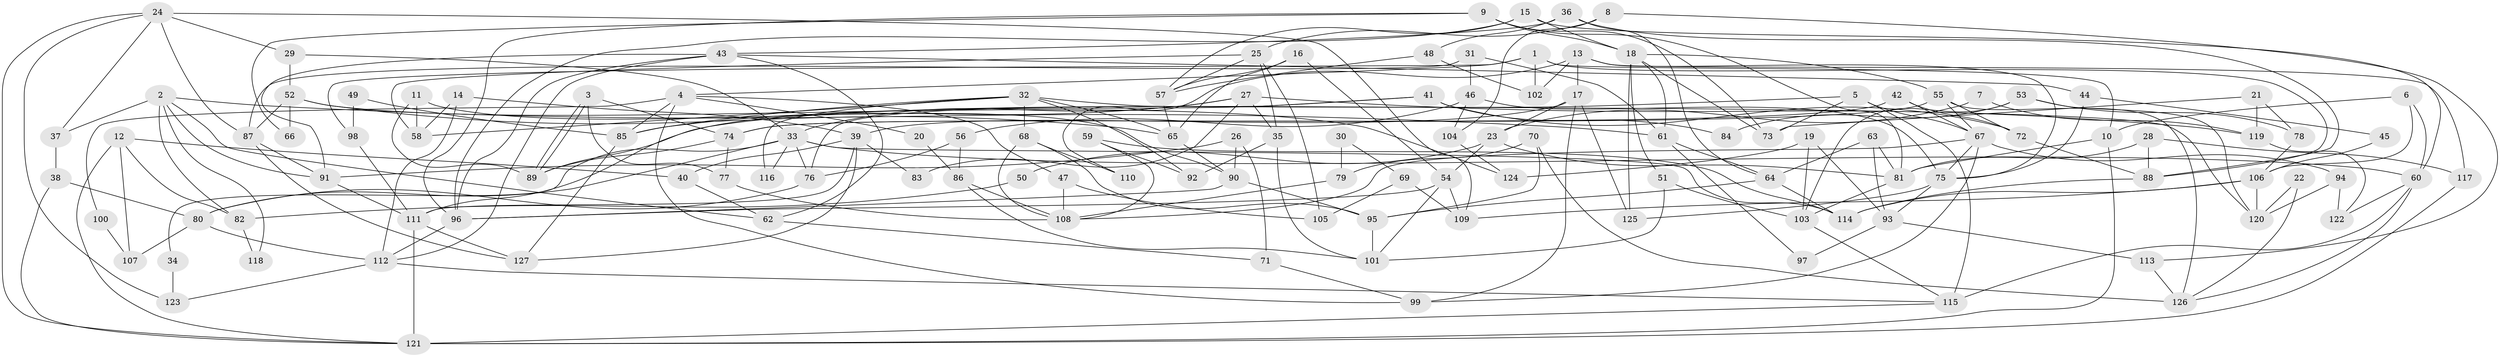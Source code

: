 // coarse degree distribution, {5: 0.1794871794871795, 6: 0.02564102564102564, 4: 0.1794871794871795, 12: 0.038461538461538464, 16: 0.01282051282051282, 3: 0.2564102564102564, 8: 0.038461538461538464, 7: 0.07692307692307693, 2: 0.14102564102564102, 11: 0.02564102564102564, 10: 0.02564102564102564}
// Generated by graph-tools (version 1.1) at 2025/51/03/04/25 22:51:22]
// undirected, 127 vertices, 254 edges
graph export_dot {
  node [color=gray90,style=filled];
  1;
  2;
  3;
  4;
  5;
  6;
  7;
  8;
  9;
  10;
  11;
  12;
  13;
  14;
  15;
  16;
  17;
  18;
  19;
  20;
  21;
  22;
  23;
  24;
  25;
  26;
  27;
  28;
  29;
  30;
  31;
  32;
  33;
  34;
  35;
  36;
  37;
  38;
  39;
  40;
  41;
  42;
  43;
  44;
  45;
  46;
  47;
  48;
  49;
  50;
  51;
  52;
  53;
  54;
  55;
  56;
  57;
  58;
  59;
  60;
  61;
  62;
  63;
  64;
  65;
  66;
  67;
  68;
  69;
  70;
  71;
  72;
  73;
  74;
  75;
  76;
  77;
  78;
  79;
  80;
  81;
  82;
  83;
  84;
  85;
  86;
  87;
  88;
  89;
  90;
  91;
  92;
  93;
  94;
  95;
  96;
  97;
  98;
  99;
  100;
  101;
  102;
  103;
  104;
  105;
  106;
  107;
  108;
  109;
  110;
  111;
  112;
  113;
  114;
  115;
  116;
  117;
  118;
  119;
  120;
  121;
  122;
  123;
  124;
  125;
  126;
  127;
  1 -- 4;
  1 -- 102;
  1 -- 10;
  1 -- 88;
  1 -- 98;
  2 -- 37;
  2 -- 91;
  2 -- 61;
  2 -- 62;
  2 -- 82;
  2 -- 118;
  3 -- 74;
  3 -- 89;
  3 -- 89;
  3 -- 77;
  4 -- 99;
  4 -- 85;
  4 -- 20;
  4 -- 47;
  4 -- 100;
  5 -- 67;
  5 -- 73;
  5 -- 89;
  5 -- 115;
  6 -- 60;
  6 -- 106;
  6 -- 10;
  7 -- 119;
  7 -- 23;
  8 -- 113;
  8 -- 25;
  8 -- 104;
  9 -- 18;
  9 -- 96;
  9 -- 66;
  9 -- 73;
  9 -- 81;
  10 -- 81;
  10 -- 121;
  11 -- 90;
  11 -- 89;
  11 -- 58;
  12 -- 121;
  12 -- 40;
  12 -- 82;
  12 -- 107;
  13 -- 117;
  13 -- 75;
  13 -- 17;
  13 -- 102;
  13 -- 110;
  14 -- 39;
  14 -- 58;
  14 -- 112;
  15 -- 96;
  15 -- 18;
  15 -- 57;
  15 -- 60;
  16 -- 65;
  16 -- 57;
  16 -- 54;
  17 -- 23;
  17 -- 39;
  17 -- 99;
  17 -- 125;
  18 -- 73;
  18 -- 55;
  18 -- 51;
  18 -- 61;
  18 -- 125;
  19 -- 124;
  19 -- 103;
  19 -- 93;
  20 -- 86;
  21 -- 119;
  21 -- 78;
  21 -- 73;
  22 -- 120;
  22 -- 126;
  23 -- 54;
  23 -- 81;
  23 -- 50;
  24 -- 29;
  24 -- 87;
  24 -- 37;
  24 -- 109;
  24 -- 121;
  24 -- 123;
  25 -- 58;
  25 -- 35;
  25 -- 57;
  25 -- 105;
  26 -- 91;
  26 -- 71;
  26 -- 90;
  27 -- 33;
  27 -- 85;
  27 -- 35;
  27 -- 83;
  27 -- 119;
  28 -- 88;
  28 -- 81;
  28 -- 117;
  29 -- 33;
  29 -- 52;
  30 -- 79;
  30 -- 69;
  31 -- 61;
  31 -- 46;
  31 -- 87;
  32 -- 65;
  32 -- 92;
  32 -- 58;
  32 -- 68;
  32 -- 85;
  32 -- 116;
  32 -- 120;
  33 -- 60;
  33 -- 114;
  33 -- 34;
  33 -- 76;
  33 -- 80;
  33 -- 116;
  34 -- 123;
  35 -- 101;
  35 -- 92;
  36 -- 43;
  36 -- 64;
  36 -- 48;
  36 -- 88;
  37 -- 38;
  38 -- 121;
  38 -- 80;
  39 -- 111;
  39 -- 40;
  39 -- 83;
  39 -- 127;
  40 -- 62;
  41 -- 76;
  41 -- 72;
  41 -- 84;
  41 -- 111;
  42 -- 74;
  42 -- 67;
  42 -- 72;
  43 -- 112;
  43 -- 91;
  43 -- 44;
  43 -- 62;
  43 -- 96;
  44 -- 75;
  44 -- 45;
  45 -- 106;
  46 -- 56;
  46 -- 75;
  46 -- 104;
  47 -- 108;
  47 -- 105;
  48 -- 57;
  48 -- 102;
  49 -- 98;
  49 -- 85;
  50 -- 82;
  51 -- 103;
  51 -- 101;
  52 -- 87;
  52 -- 65;
  52 -- 66;
  52 -- 124;
  53 -- 103;
  53 -- 120;
  53 -- 78;
  53 -- 84;
  54 -- 96;
  54 -- 101;
  54 -- 109;
  55 -- 74;
  55 -- 72;
  55 -- 67;
  55 -- 126;
  56 -- 76;
  56 -- 86;
  57 -- 65;
  59 -- 108;
  59 -- 114;
  59 -- 92;
  60 -- 115;
  60 -- 122;
  60 -- 126;
  61 -- 64;
  61 -- 97;
  62 -- 71;
  63 -- 81;
  63 -- 64;
  63 -- 93;
  64 -- 95;
  64 -- 114;
  65 -- 90;
  67 -- 75;
  67 -- 94;
  67 -- 99;
  67 -- 108;
  68 -- 95;
  68 -- 108;
  68 -- 110;
  69 -- 105;
  69 -- 109;
  70 -- 126;
  70 -- 95;
  70 -- 79;
  71 -- 99;
  72 -- 88;
  74 -- 89;
  74 -- 77;
  75 -- 125;
  75 -- 93;
  76 -- 80;
  77 -- 108;
  78 -- 106;
  79 -- 108;
  80 -- 112;
  80 -- 107;
  81 -- 103;
  82 -- 118;
  85 -- 127;
  86 -- 108;
  86 -- 101;
  87 -- 127;
  87 -- 91;
  88 -- 114;
  90 -- 96;
  90 -- 95;
  91 -- 111;
  93 -- 97;
  93 -- 113;
  94 -- 120;
  94 -- 122;
  95 -- 101;
  96 -- 112;
  98 -- 111;
  100 -- 107;
  103 -- 115;
  104 -- 124;
  106 -- 109;
  106 -- 114;
  106 -- 120;
  111 -- 121;
  111 -- 127;
  112 -- 115;
  112 -- 123;
  113 -- 126;
  115 -- 121;
  117 -- 121;
  119 -- 122;
}
